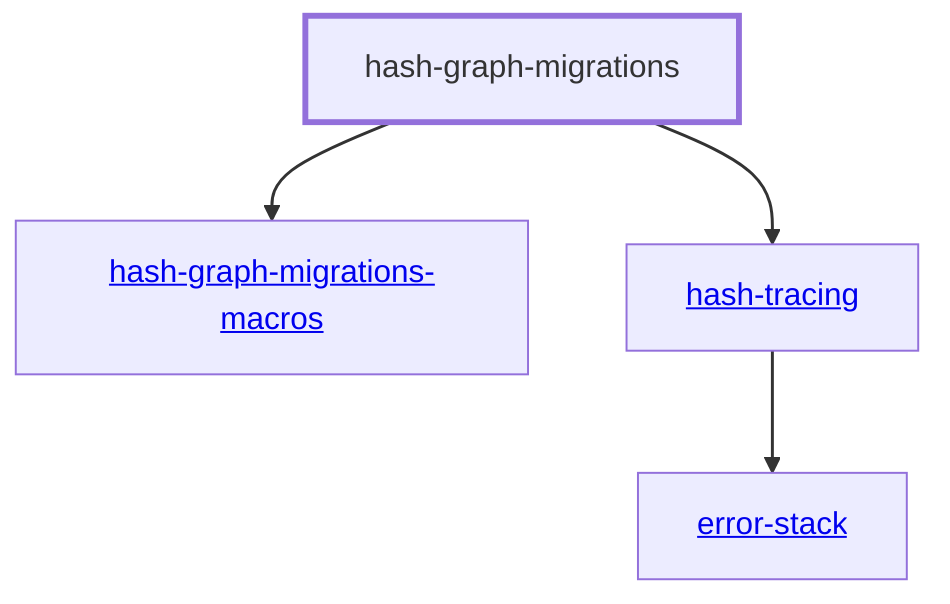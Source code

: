 graph TD
    linkStyle default stroke-width:1.5px
    classDef default stroke-width:1px
    classDef root stroke-width:3px
    classDef dev stroke-width:1px
    classDef build stroke-width:1px
    %% Legend
    %% --> : Normal dependency
    %% -.-> : Dev dependency
    %% ---> : Build dependency
    0[hash-graph-migrations]
    class 0 root
    1[<a href="../hash_graph_migrations_macros">hash-graph-migrations-macros</a>]
    2[<a href="../hash_tracing">hash-tracing</a>]
    3[<a href="../error_stack">error-stack</a>]
    0 --> 1
    0 --> 2
    2 --> 3